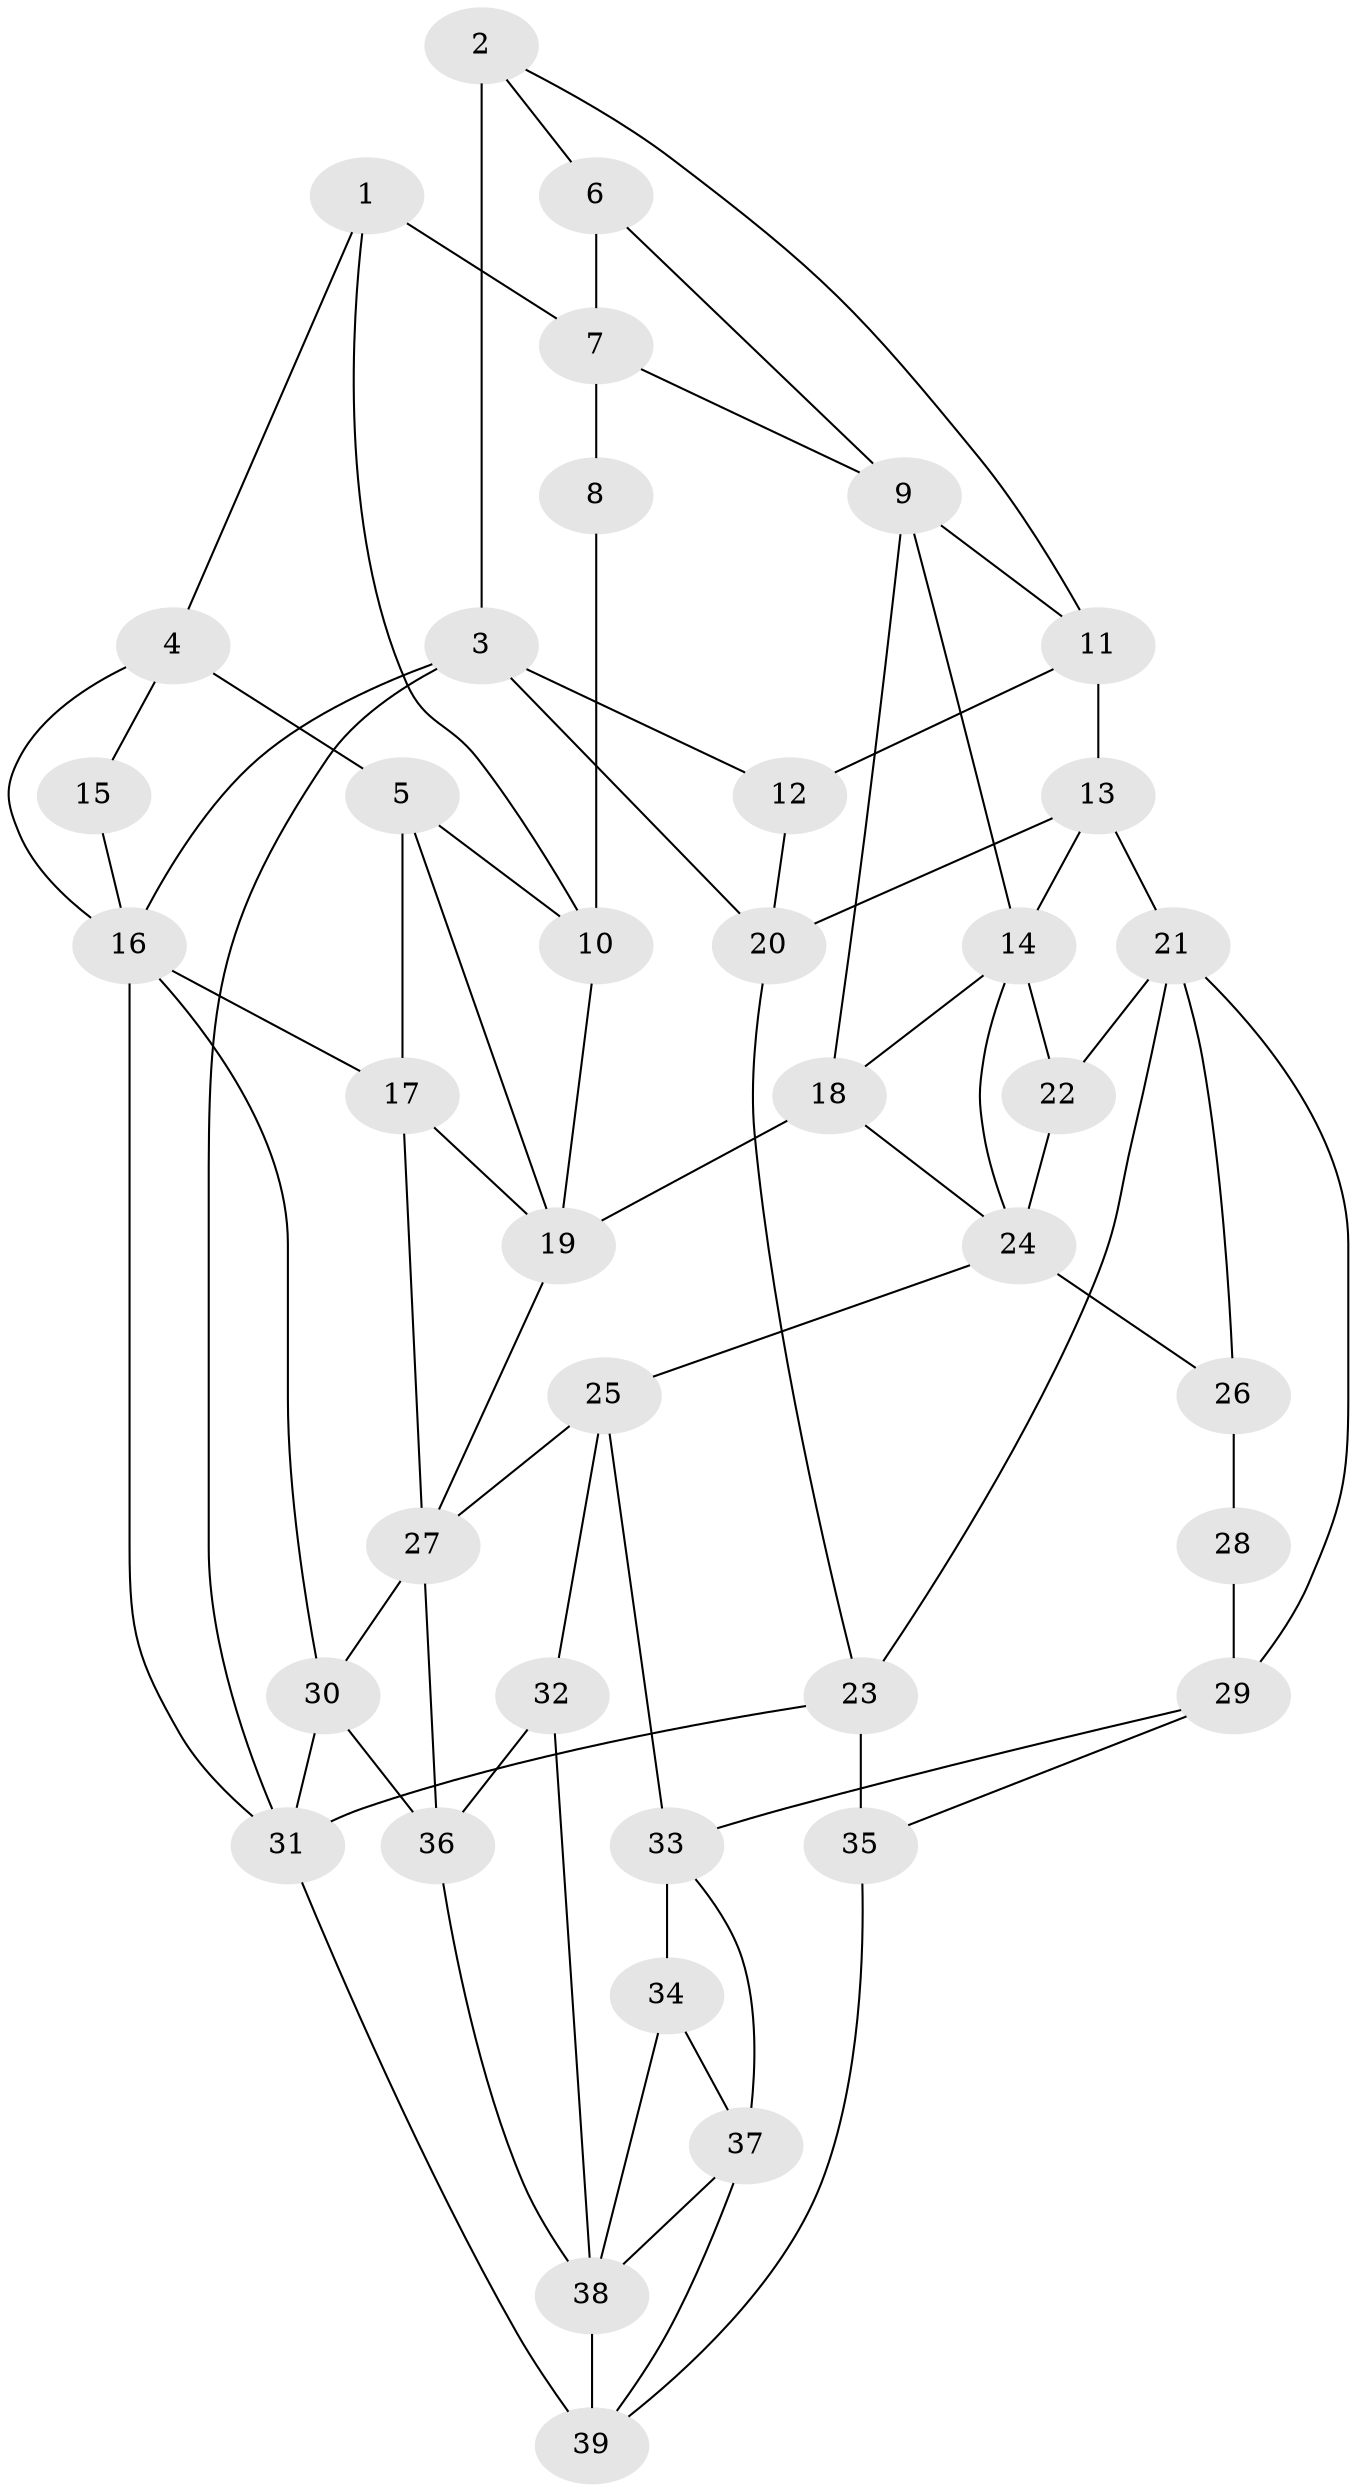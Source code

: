 // original degree distribution, {3: 0.015625, 4: 0.2578125, 5: 0.484375, 6: 0.2421875}
// Generated by graph-tools (version 1.1) at 2025/38/03/04/25 23:38:25]
// undirected, 39 vertices, 76 edges
graph export_dot {
  node [color=gray90,style=filled];
  1;
  2;
  3;
  4;
  5;
  6;
  7;
  8;
  9;
  10;
  11;
  12;
  13;
  14;
  15;
  16;
  17;
  18;
  19;
  20;
  21;
  22;
  23;
  24;
  25;
  26;
  27;
  28;
  29;
  30;
  31;
  32;
  33;
  34;
  35;
  36;
  37;
  38;
  39;
  1 -- 4 [weight=1.0];
  1 -- 7 [weight=1.0];
  1 -- 10 [weight=1.0];
  2 -- 3 [weight=3.0];
  2 -- 6 [weight=1.0];
  2 -- 11 [weight=1.0];
  3 -- 12 [weight=1.0];
  3 -- 16 [weight=1.0];
  3 -- 20 [weight=1.0];
  3 -- 31 [weight=1.0];
  4 -- 5 [weight=2.0];
  4 -- 15 [weight=2.0];
  4 -- 16 [weight=1.0];
  5 -- 10 [weight=2.0];
  5 -- 17 [weight=1.0];
  5 -- 19 [weight=1.0];
  6 -- 7 [weight=2.0];
  6 -- 9 [weight=1.0];
  7 -- 8 [weight=2.0];
  7 -- 9 [weight=1.0];
  8 -- 10 [weight=2.0];
  9 -- 11 [weight=1.0];
  9 -- 14 [weight=1.0];
  9 -- 18 [weight=1.0];
  10 -- 19 [weight=1.0];
  11 -- 12 [weight=2.0];
  11 -- 13 [weight=1.0];
  12 -- 20 [weight=1.0];
  13 -- 14 [weight=1.0];
  13 -- 20 [weight=1.0];
  13 -- 21 [weight=1.0];
  14 -- 18 [weight=1.0];
  14 -- 22 [weight=1.0];
  14 -- 24 [weight=1.0];
  15 -- 16 [weight=2.0];
  16 -- 17 [weight=1.0];
  16 -- 30 [weight=1.0];
  16 -- 31 [weight=1.0];
  17 -- 19 [weight=1.0];
  17 -- 27 [weight=2.0];
  18 -- 19 [weight=2.0];
  18 -- 24 [weight=1.0];
  19 -- 27 [weight=1.0];
  20 -- 23 [weight=1.0];
  21 -- 22 [weight=1.0];
  21 -- 23 [weight=1.0];
  21 -- 26 [weight=1.0];
  21 -- 29 [weight=1.0];
  22 -- 24 [weight=2.0];
  23 -- 31 [weight=1.0];
  23 -- 35 [weight=2.0];
  24 -- 25 [weight=1.0];
  24 -- 26 [weight=1.0];
  25 -- 27 [weight=1.0];
  25 -- 32 [weight=1.0];
  25 -- 33 [weight=1.0];
  26 -- 28 [weight=2.0];
  27 -- 30 [weight=1.0];
  27 -- 36 [weight=1.0];
  28 -- 29 [weight=2.0];
  29 -- 33 [weight=1.0];
  29 -- 35 [weight=1.0];
  30 -- 31 [weight=1.0];
  30 -- 36 [weight=2.0];
  31 -- 39 [weight=2.0];
  32 -- 36 [weight=2.0];
  32 -- 38 [weight=1.0];
  33 -- 34 [weight=2.0];
  33 -- 37 [weight=1.0];
  34 -- 37 [weight=1.0];
  34 -- 38 [weight=1.0];
  35 -- 39 [weight=1.0];
  36 -- 38 [weight=1.0];
  37 -- 38 [weight=1.0];
  37 -- 39 [weight=1.0];
  38 -- 39 [weight=1.0];
}
